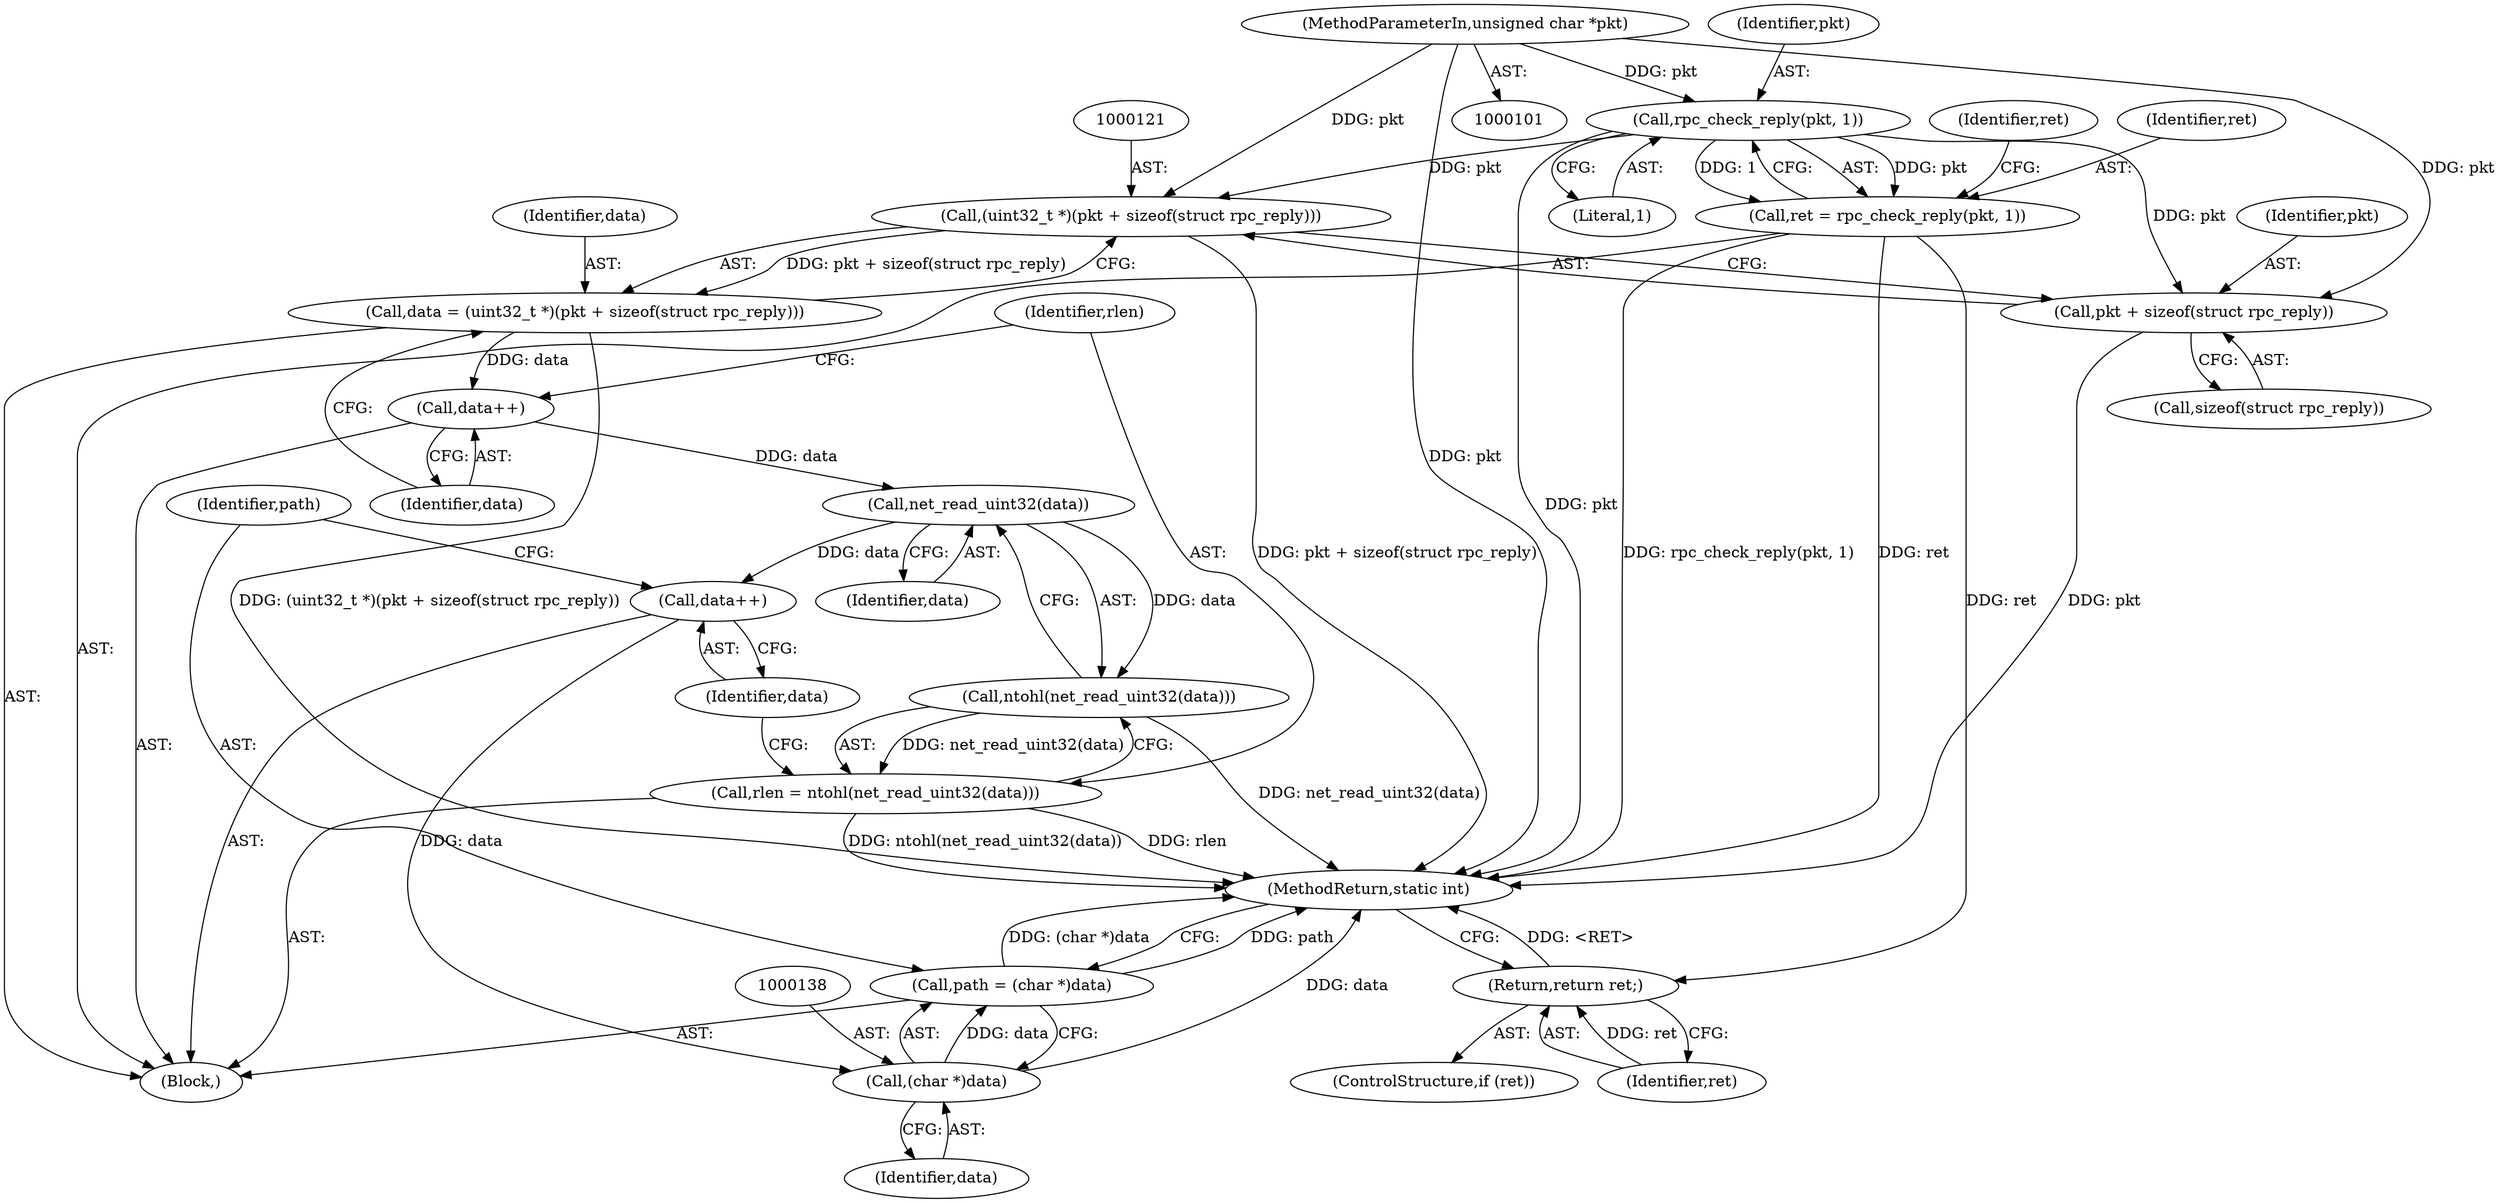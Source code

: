 digraph "0_pengutronix_84986ca024462058574432b5483f4bf9136c538d@pointer" {
"1000111" [label="(Call,rpc_check_reply(pkt, 1))"];
"1000102" [label="(MethodParameterIn,unsigned char *pkt)"];
"1000109" [label="(Call,ret = rpc_check_reply(pkt, 1))"];
"1000116" [label="(Return,return ret;)"];
"1000120" [label="(Call,(uint32_t *)(pkt + sizeof(struct rpc_reply)))"];
"1000118" [label="(Call,data = (uint32_t *)(pkt + sizeof(struct rpc_reply)))"];
"1000126" [label="(Call,data++)"];
"1000131" [label="(Call,net_read_uint32(data))"];
"1000130" [label="(Call,ntohl(net_read_uint32(data)))"];
"1000128" [label="(Call,rlen = ntohl(net_read_uint32(data)))"];
"1000133" [label="(Call,data++)"];
"1000137" [label="(Call,(char *)data)"];
"1000135" [label="(Call,path = (char *)data)"];
"1000122" [label="(Call,pkt + sizeof(struct rpc_reply))"];
"1000120" [label="(Call,(uint32_t *)(pkt + sizeof(struct rpc_reply)))"];
"1000137" [label="(Call,(char *)data)"];
"1000109" [label="(Call,ret = rpc_check_reply(pkt, 1))"];
"1000124" [label="(Call,sizeof(struct rpc_reply))"];
"1000102" [label="(MethodParameterIn,unsigned char *pkt)"];
"1000126" [label="(Call,data++)"];
"1000129" [label="(Identifier,rlen)"];
"1000122" [label="(Call,pkt + sizeof(struct rpc_reply))"];
"1000127" [label="(Identifier,data)"];
"1000118" [label="(Call,data = (uint32_t *)(pkt + sizeof(struct rpc_reply)))"];
"1000119" [label="(Identifier,data)"];
"1000112" [label="(Identifier,pkt)"];
"1000139" [label="(Identifier,data)"];
"1000114" [label="(ControlStructure,if (ret))"];
"1000115" [label="(Identifier,ret)"];
"1000136" [label="(Identifier,path)"];
"1000131" [label="(Call,net_read_uint32(data))"];
"1000132" [label="(Identifier,data)"];
"1000104" [label="(Block,)"];
"1000116" [label="(Return,return ret;)"];
"1000133" [label="(Call,data++)"];
"1000128" [label="(Call,rlen = ntohl(net_read_uint32(data)))"];
"1000123" [label="(Identifier,pkt)"];
"1000111" [label="(Call,rpc_check_reply(pkt, 1))"];
"1000113" [label="(Literal,1)"];
"1000134" [label="(Identifier,data)"];
"1000140" [label="(MethodReturn,static int)"];
"1000135" [label="(Call,path = (char *)data)"];
"1000117" [label="(Identifier,ret)"];
"1000130" [label="(Call,ntohl(net_read_uint32(data)))"];
"1000110" [label="(Identifier,ret)"];
"1000111" -> "1000109"  [label="AST: "];
"1000111" -> "1000113"  [label="CFG: "];
"1000112" -> "1000111"  [label="AST: "];
"1000113" -> "1000111"  [label="AST: "];
"1000109" -> "1000111"  [label="CFG: "];
"1000111" -> "1000140"  [label="DDG: pkt"];
"1000111" -> "1000109"  [label="DDG: pkt"];
"1000111" -> "1000109"  [label="DDG: 1"];
"1000102" -> "1000111"  [label="DDG: pkt"];
"1000111" -> "1000120"  [label="DDG: pkt"];
"1000111" -> "1000122"  [label="DDG: pkt"];
"1000102" -> "1000101"  [label="AST: "];
"1000102" -> "1000140"  [label="DDG: pkt"];
"1000102" -> "1000120"  [label="DDG: pkt"];
"1000102" -> "1000122"  [label="DDG: pkt"];
"1000109" -> "1000104"  [label="AST: "];
"1000110" -> "1000109"  [label="AST: "];
"1000115" -> "1000109"  [label="CFG: "];
"1000109" -> "1000140"  [label="DDG: rpc_check_reply(pkt, 1)"];
"1000109" -> "1000140"  [label="DDG: ret"];
"1000109" -> "1000116"  [label="DDG: ret"];
"1000116" -> "1000114"  [label="AST: "];
"1000116" -> "1000117"  [label="CFG: "];
"1000117" -> "1000116"  [label="AST: "];
"1000140" -> "1000116"  [label="CFG: "];
"1000116" -> "1000140"  [label="DDG: <RET>"];
"1000117" -> "1000116"  [label="DDG: ret"];
"1000120" -> "1000118"  [label="AST: "];
"1000120" -> "1000122"  [label="CFG: "];
"1000121" -> "1000120"  [label="AST: "];
"1000122" -> "1000120"  [label="AST: "];
"1000118" -> "1000120"  [label="CFG: "];
"1000120" -> "1000140"  [label="DDG: pkt + sizeof(struct rpc_reply)"];
"1000120" -> "1000118"  [label="DDG: pkt + sizeof(struct rpc_reply)"];
"1000118" -> "1000104"  [label="AST: "];
"1000119" -> "1000118"  [label="AST: "];
"1000127" -> "1000118"  [label="CFG: "];
"1000118" -> "1000140"  [label="DDG: (uint32_t *)(pkt + sizeof(struct rpc_reply))"];
"1000118" -> "1000126"  [label="DDG: data"];
"1000126" -> "1000104"  [label="AST: "];
"1000126" -> "1000127"  [label="CFG: "];
"1000127" -> "1000126"  [label="AST: "];
"1000129" -> "1000126"  [label="CFG: "];
"1000126" -> "1000131"  [label="DDG: data"];
"1000131" -> "1000130"  [label="AST: "];
"1000131" -> "1000132"  [label="CFG: "];
"1000132" -> "1000131"  [label="AST: "];
"1000130" -> "1000131"  [label="CFG: "];
"1000131" -> "1000130"  [label="DDG: data"];
"1000131" -> "1000133"  [label="DDG: data"];
"1000130" -> "1000128"  [label="AST: "];
"1000128" -> "1000130"  [label="CFG: "];
"1000130" -> "1000140"  [label="DDG: net_read_uint32(data)"];
"1000130" -> "1000128"  [label="DDG: net_read_uint32(data)"];
"1000128" -> "1000104"  [label="AST: "];
"1000129" -> "1000128"  [label="AST: "];
"1000134" -> "1000128"  [label="CFG: "];
"1000128" -> "1000140"  [label="DDG: ntohl(net_read_uint32(data))"];
"1000128" -> "1000140"  [label="DDG: rlen"];
"1000133" -> "1000104"  [label="AST: "];
"1000133" -> "1000134"  [label="CFG: "];
"1000134" -> "1000133"  [label="AST: "];
"1000136" -> "1000133"  [label="CFG: "];
"1000133" -> "1000137"  [label="DDG: data"];
"1000137" -> "1000135"  [label="AST: "];
"1000137" -> "1000139"  [label="CFG: "];
"1000138" -> "1000137"  [label="AST: "];
"1000139" -> "1000137"  [label="AST: "];
"1000135" -> "1000137"  [label="CFG: "];
"1000137" -> "1000140"  [label="DDG: data"];
"1000137" -> "1000135"  [label="DDG: data"];
"1000135" -> "1000104"  [label="AST: "];
"1000136" -> "1000135"  [label="AST: "];
"1000140" -> "1000135"  [label="CFG: "];
"1000135" -> "1000140"  [label="DDG: path"];
"1000135" -> "1000140"  [label="DDG: (char *)data"];
"1000122" -> "1000124"  [label="CFG: "];
"1000123" -> "1000122"  [label="AST: "];
"1000124" -> "1000122"  [label="AST: "];
"1000122" -> "1000140"  [label="DDG: pkt"];
}
